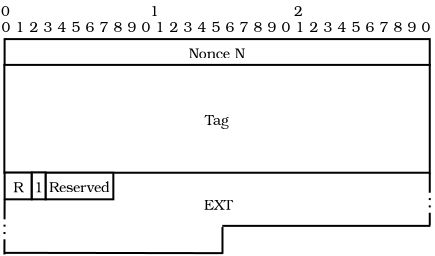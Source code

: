 <?xml version="1.0" encoding="UTF-8"?>
<dia:diagram xmlns:dia="http://www.lysator.liu.se/~alla/dia/">
  <dia:layer name="Фон" visible="true" active="true">
    <dia:group>
      <dia:object type="Flowchart - Box" version="0" id="O0">
        <dia:attribute name="obj_pos">
          <dia:point val="0.328,2.07"/>
        </dia:attribute>
        <dia:attribute name="obj_bb">
          <dia:rectangle val="0.278,2.02;21.636,3.42"/>
        </dia:attribute>
        <dia:attribute name="elem_corner">
          <dia:point val="0.328,2.07"/>
        </dia:attribute>
        <dia:attribute name="elem_width">
          <dia:real val="21.257"/>
        </dia:attribute>
        <dia:attribute name="elem_height">
          <dia:real val="1.3"/>
        </dia:attribute>
        <dia:attribute name="border_width">
          <dia:real val="0.1"/>
        </dia:attribute>
        <dia:attribute name="show_background">
          <dia:boolean val="false"/>
        </dia:attribute>
        <dia:attribute name="padding">
          <dia:real val="0.1"/>
        </dia:attribute>
        <dia:attribute name="text">
          <dia:composite type="text">
            <dia:attribute name="string">
              <dia:string>#Nonce N#</dia:string>
            </dia:attribute>
            <dia:attribute name="font">
              <dia:font family="TeX Gyre Bonum" style="0" name="Courier"/>
            </dia:attribute>
            <dia:attribute name="height">
              <dia:real val="0.882"/>
            </dia:attribute>
            <dia:attribute name="pos">
              <dia:point val="10.957,3.034"/>
            </dia:attribute>
            <dia:attribute name="color">
              <dia:color val="#000000"/>
            </dia:attribute>
            <dia:attribute name="alignment">
              <dia:enum val="1"/>
            </dia:attribute>
          </dia:composite>
        </dia:attribute>
      </dia:object>
      <dia:object type="Standard - Text" version="1" id="O1">
        <dia:attribute name="obj_pos">
          <dia:point val="0.178,1.72"/>
        </dia:attribute>
        <dia:attribute name="obj_bb">
          <dia:rectangle val="0.178,0.965;21.816,1.91"/>
        </dia:attribute>
        <dia:attribute name="text">
          <dia:composite type="text">
            <dia:attribute name="string">
              <dia:string>#0 1 2 3 4 5 6 7 8 9 0 1 2 3 4 5 6 7 8 9 0 1 2 3 4 5 6 7 8 9 0 1 2#</dia:string>
            </dia:attribute>
            <dia:attribute name="font">
              <dia:font family="TeX Gyre Bonum" style="0" name="Courier"/>
            </dia:attribute>
            <dia:attribute name="height">
              <dia:real val="0.882"/>
            </dia:attribute>
            <dia:attribute name="pos">
              <dia:point val="0.178,1.72"/>
            </dia:attribute>
            <dia:attribute name="color">
              <dia:color val="#000000"/>
            </dia:attribute>
            <dia:attribute name="alignment">
              <dia:enum val="0"/>
            </dia:attribute>
          </dia:composite>
        </dia:attribute>
        <dia:attribute name="valign">
          <dia:enum val="3"/>
        </dia:attribute>
      </dia:object>
      <dia:object type="Standard - Text" version="1" id="O2">
        <dia:attribute name="obj_pos">
          <dia:point val="0.148,0.92"/>
        </dia:attribute>
        <dia:attribute name="obj_bb">
          <dia:rectangle val="0.148,0.165;20.573,1.11"/>
        </dia:attribute>
        <dia:attribute name="text">
          <dia:composite type="text">
            <dia:attribute name="string">
              <dia:string>#0                            1                           2                            3#</dia:string>
            </dia:attribute>
            <dia:attribute name="font">
              <dia:font family="TeX Gyre Bonum" style="0" name="Courier"/>
            </dia:attribute>
            <dia:attribute name="height">
              <dia:real val="0.882"/>
            </dia:attribute>
            <dia:attribute name="pos">
              <dia:point val="0.148,0.92"/>
            </dia:attribute>
            <dia:attribute name="color">
              <dia:color val="#000000"/>
            </dia:attribute>
            <dia:attribute name="alignment">
              <dia:enum val="0"/>
            </dia:attribute>
          </dia:composite>
        </dia:attribute>
        <dia:attribute name="valign">
          <dia:enum val="3"/>
        </dia:attribute>
      </dia:object>
      <dia:object type="Flowchart - Box" version="0" id="O3">
        <dia:attribute name="obj_pos">
          <dia:point val="0.316,3.36"/>
        </dia:attribute>
        <dia:attribute name="obj_bb">
          <dia:rectangle val="0.266,3.31;21.636,8.802"/>
        </dia:attribute>
        <dia:attribute name="elem_corner">
          <dia:point val="0.316,3.36"/>
        </dia:attribute>
        <dia:attribute name="elem_width">
          <dia:real val="21.27"/>
        </dia:attribute>
        <dia:attribute name="elem_height">
          <dia:real val="5.392"/>
        </dia:attribute>
        <dia:attribute name="border_width">
          <dia:real val="0.1"/>
        </dia:attribute>
        <dia:attribute name="show_background">
          <dia:boolean val="false"/>
        </dia:attribute>
        <dia:attribute name="padding">
          <dia:real val="0.5"/>
        </dia:attribute>
        <dia:attribute name="text">
          <dia:composite type="text">
            <dia:attribute name="string">
              <dia:string>#Tag#</dia:string>
            </dia:attribute>
            <dia:attribute name="font">
              <dia:font family="TeX Gyre Bonum" style="0" name="Courier"/>
            </dia:attribute>
            <dia:attribute name="height">
              <dia:real val="0.882"/>
            </dia:attribute>
            <dia:attribute name="pos">
              <dia:point val="10.951,6.37"/>
            </dia:attribute>
            <dia:attribute name="color">
              <dia:color val="#000000"/>
            </dia:attribute>
            <dia:attribute name="alignment">
              <dia:enum val="1"/>
            </dia:attribute>
          </dia:composite>
        </dia:attribute>
      </dia:object>
      <dia:object type="Flowchart - Box" version="0" id="O4">
        <dia:attribute name="obj_pos">
          <dia:point val="0.329,8.745"/>
        </dia:attribute>
        <dia:attribute name="obj_bb">
          <dia:rectangle val="0.279,8.695;1.73,10.131"/>
        </dia:attribute>
        <dia:attribute name="elem_corner">
          <dia:point val="0.329,8.745"/>
        </dia:attribute>
        <dia:attribute name="elem_width">
          <dia:real val="1.351"/>
        </dia:attribute>
        <dia:attribute name="elem_height">
          <dia:real val="1.336"/>
        </dia:attribute>
        <dia:attribute name="border_width">
          <dia:real val="0.1"/>
        </dia:attribute>
        <dia:attribute name="show_background">
          <dia:boolean val="false"/>
        </dia:attribute>
        <dia:attribute name="padding">
          <dia:real val="0"/>
        </dia:attribute>
        <dia:attribute name="text">
          <dia:composite type="text">
            <dia:attribute name="string">
              <dia:string>#R#</dia:string>
            </dia:attribute>
            <dia:attribute name="font">
              <dia:font family="TeX Gyre Bonum" style="0" name="Courier"/>
            </dia:attribute>
            <dia:attribute name="height">
              <dia:real val="0.882"/>
            </dia:attribute>
            <dia:attribute name="pos">
              <dia:point val="1.004,9.727"/>
            </dia:attribute>
            <dia:attribute name="color">
              <dia:color val="#000000"/>
            </dia:attribute>
            <dia:attribute name="alignment">
              <dia:enum val="1"/>
            </dia:attribute>
          </dia:composite>
        </dia:attribute>
      </dia:object>
      <dia:object type="Flowchart - Box" version="0" id="O5">
        <dia:attribute name="obj_pos">
          <dia:point val="2.375,8.752"/>
        </dia:attribute>
        <dia:attribute name="obj_bb">
          <dia:rectangle val="2.325,8.702;5.815,10.131"/>
        </dia:attribute>
        <dia:attribute name="elem_corner">
          <dia:point val="2.375,8.752"/>
        </dia:attribute>
        <dia:attribute name="elem_width">
          <dia:real val="3.39"/>
        </dia:attribute>
        <dia:attribute name="elem_height">
          <dia:real val="1.329"/>
        </dia:attribute>
        <dia:attribute name="border_width">
          <dia:real val="0.1"/>
        </dia:attribute>
        <dia:attribute name="show_background">
          <dia:boolean val="false"/>
        </dia:attribute>
        <dia:attribute name="padding">
          <dia:real val="0"/>
        </dia:attribute>
        <dia:attribute name="text">
          <dia:composite type="text">
            <dia:attribute name="string">
              <dia:string>#Reserved#</dia:string>
            </dia:attribute>
            <dia:attribute name="font">
              <dia:font family="TeX Gyre Bonum" style="0" name="Courier"/>
            </dia:attribute>
            <dia:attribute name="height">
              <dia:real val="0.882"/>
            </dia:attribute>
            <dia:attribute name="pos">
              <dia:point val="4.07,9.73"/>
            </dia:attribute>
            <dia:attribute name="color">
              <dia:color val="#000000"/>
            </dia:attribute>
            <dia:attribute name="alignment">
              <dia:enum val="1"/>
            </dia:attribute>
          </dia:composite>
        </dia:attribute>
      </dia:object>
      <dia:object type="Flowchart - Box" version="0" id="O6">
        <dia:attribute name="obj_pos">
          <dia:point val="1.691,8.737"/>
        </dia:attribute>
        <dia:attribute name="obj_bb">
          <dia:rectangle val="1.641,8.687;2.423,10.131"/>
        </dia:attribute>
        <dia:attribute name="elem_corner">
          <dia:point val="1.691,8.737"/>
        </dia:attribute>
        <dia:attribute name="elem_width">
          <dia:real val="0.683"/>
        </dia:attribute>
        <dia:attribute name="elem_height">
          <dia:real val="1.344"/>
        </dia:attribute>
        <dia:attribute name="border_width">
          <dia:real val="0.1"/>
        </dia:attribute>
        <dia:attribute name="show_background">
          <dia:boolean val="false"/>
        </dia:attribute>
        <dia:attribute name="padding">
          <dia:real val="0"/>
        </dia:attribute>
        <dia:attribute name="text">
          <dia:composite type="text">
            <dia:attribute name="string">
              <dia:string>#1#</dia:string>
            </dia:attribute>
            <dia:attribute name="font">
              <dia:font family="TeX Gyre Bonum" style="0" name="Courier"/>
            </dia:attribute>
            <dia:attribute name="height">
              <dia:real val="0.882"/>
            </dia:attribute>
            <dia:attribute name="pos">
              <dia:point val="2.032,9.723"/>
            </dia:attribute>
            <dia:attribute name="color">
              <dia:color val="#000000"/>
            </dia:attribute>
            <dia:attribute name="alignment">
              <dia:enum val="1"/>
            </dia:attribute>
          </dia:composite>
        </dia:attribute>
      </dia:object>
      <dia:object type="Standard - Line" version="0" id="O7">
        <dia:attribute name="obj_pos">
          <dia:point val="11.222,11.468"/>
        </dia:attribute>
        <dia:attribute name="obj_bb">
          <dia:rectangle val="11.172,11.418;11.272,12.854"/>
        </dia:attribute>
        <dia:attribute name="conn_endpoints">
          <dia:point val="11.222,11.468"/>
          <dia:point val="11.222,12.804"/>
        </dia:attribute>
        <dia:attribute name="numcp">
          <dia:int val="1"/>
        </dia:attribute>
      </dia:object>
      <dia:object type="Standard - Line" version="0" id="O8">
        <dia:attribute name="obj_pos">
          <dia:point val="0.329,10.081"/>
        </dia:attribute>
        <dia:attribute name="obj_bb">
          <dia:rectangle val="0.268,10.031;0.379,12.887"/>
        </dia:attribute>
        <dia:attribute name="conn_endpoints">
          <dia:point val="0.329,10.081"/>
          <dia:point val="0.318,12.837"/>
        </dia:attribute>
        <dia:attribute name="numcp">
          <dia:int val="1"/>
        </dia:attribute>
        <dia:attribute name="line_style">
          <dia:enum val="3"/>
        </dia:attribute>
        <dia:connections>
          <dia:connection handle="0" to="O4" connection="11"/>
        </dia:connections>
      </dia:object>
      <dia:object type="Standard - Line" version="0" id="O9">
        <dia:attribute name="obj_pos">
          <dia:point val="21.586,8.752"/>
        </dia:attribute>
        <dia:attribute name="obj_bb">
          <dia:rectangle val="21.536,8.702;21.636,11.428"/>
        </dia:attribute>
        <dia:attribute name="conn_endpoints">
          <dia:point val="21.586,8.752"/>
          <dia:point val="21.586,11.378"/>
        </dia:attribute>
        <dia:attribute name="numcp">
          <dia:int val="1"/>
        </dia:attribute>
        <dia:attribute name="line_style">
          <dia:enum val="3"/>
        </dia:attribute>
        <dia:connections>
          <dia:connection handle="0" to="O3" connection="15"/>
        </dia:connections>
      </dia:object>
      <dia:object type="Standard - Line" version="0" id="O10">
        <dia:attribute name="obj_pos">
          <dia:point val="11.209,11.407"/>
        </dia:attribute>
        <dia:attribute name="obj_bb">
          <dia:rectangle val="11.159,11.357;21.668,11.46"/>
        </dia:attribute>
        <dia:attribute name="conn_endpoints">
          <dia:point val="11.209,11.407"/>
          <dia:point val="21.618,11.41"/>
        </dia:attribute>
        <dia:attribute name="numcp">
          <dia:int val="1"/>
        </dia:attribute>
      </dia:object>
      <dia:object type="Standard - Line" version="0" id="O11">
        <dia:attribute name="obj_pos">
          <dia:point val="0.316,12.757"/>
        </dia:attribute>
        <dia:attribute name="obj_bb">
          <dia:rectangle val="0.266,12.707;11.294,12.822"/>
        </dia:attribute>
        <dia:attribute name="conn_endpoints">
          <dia:point val="0.316,12.757"/>
          <dia:point val="11.244,12.772"/>
        </dia:attribute>
        <dia:attribute name="numcp">
          <dia:int val="1"/>
        </dia:attribute>
      </dia:object>
      <dia:object type="Standard - Text" version="1" id="O12">
        <dia:attribute name="obj_pos">
          <dia:point val="10.3,10.6"/>
        </dia:attribute>
        <dia:attribute name="obj_bb">
          <dia:rectangle val="10.3,9.845;11.76,10.79"/>
        </dia:attribute>
        <dia:attribute name="text">
          <dia:composite type="text">
            <dia:attribute name="string">
              <dia:string>#EXT#</dia:string>
            </dia:attribute>
            <dia:attribute name="font">
              <dia:font family="TeX Gyre Bonum" style="0" name="Courier"/>
            </dia:attribute>
            <dia:attribute name="height">
              <dia:real val="0.882"/>
            </dia:attribute>
            <dia:attribute name="pos">
              <dia:point val="10.3,10.6"/>
            </dia:attribute>
            <dia:attribute name="color">
              <dia:color val="#000000"/>
            </dia:attribute>
            <dia:attribute name="alignment">
              <dia:enum val="0"/>
            </dia:attribute>
          </dia:composite>
        </dia:attribute>
        <dia:attribute name="valign">
          <dia:enum val="3"/>
        </dia:attribute>
      </dia:object>
    </dia:group>
  </dia:layer>
</dia:diagram>
